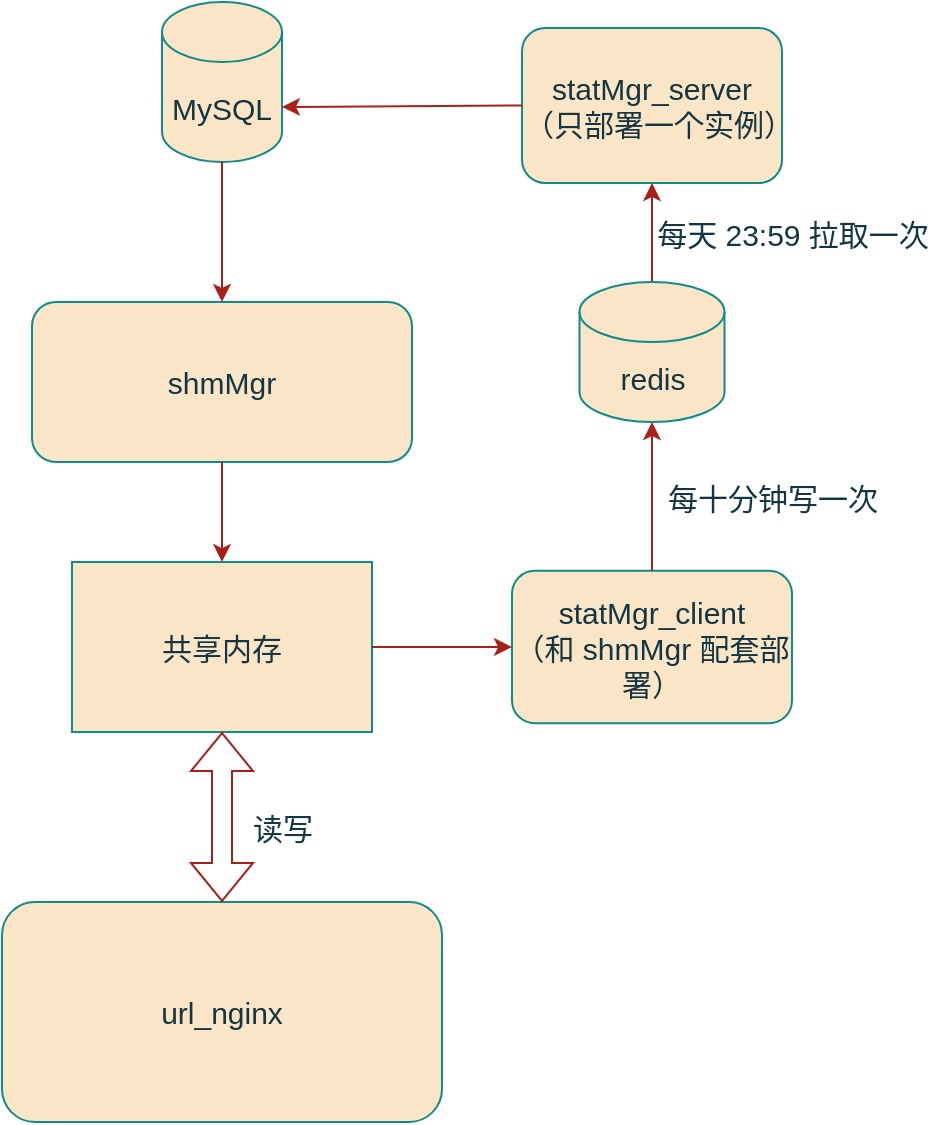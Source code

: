 <mxfile version="24.7.17">
  <diagram name="第 1 页" id="oHxSHkeGL2LUXtYBYDLl">
    <mxGraphModel dx="2074" dy="1121" grid="1" gridSize="10" guides="1" tooltips="1" connect="1" arrows="1" fold="1" page="1" pageScale="1" pageWidth="3300" pageHeight="4681" math="0" shadow="0">
      <root>
        <mxCell id="0" />
        <mxCell id="1" parent="0" />
        <mxCell id="UDnZiU7M7WVfapNRVKti-1" value="url_nginx" style="rounded=1;whiteSpace=wrap;html=1;labelBackgroundColor=none;fillColor=#FAE5C7;strokeColor=#0F8B8D;fontColor=#143642;fontSize=15;" vertex="1" parent="1">
          <mxGeometry x="795" y="650" width="220" height="110" as="geometry" />
        </mxCell>
        <mxCell id="UDnZiU7M7WVfapNRVKti-2" value="shmMgr" style="rounded=1;whiteSpace=wrap;html=1;labelBackgroundColor=none;fillColor=#FAE5C7;strokeColor=#0F8B8D;fontColor=#143642;fontSize=15;" vertex="1" parent="1">
          <mxGeometry x="810" y="350" width="190" height="80" as="geometry" />
        </mxCell>
        <mxCell id="UDnZiU7M7WVfapNRVKti-12" value="共享内存" style="rounded=0;whiteSpace=wrap;html=1;labelBackgroundColor=none;fillColor=#FAE5C7;strokeColor=#0F8B8D;fontColor=#143642;fontSize=15;" vertex="1" parent="1">
          <mxGeometry x="830" y="480.01" width="150" height="85" as="geometry" />
        </mxCell>
        <mxCell id="UDnZiU7M7WVfapNRVKti-13" value="MySQL" style="shape=cylinder3;whiteSpace=wrap;html=1;boundedLbl=1;backgroundOutline=1;size=15;labelBackgroundColor=none;fillColor=#FAE5C7;strokeColor=#0F8B8D;fontColor=#143642;fontSize=15;" vertex="1" parent="1">
          <mxGeometry x="875" y="200" width="60" height="80" as="geometry" />
        </mxCell>
        <mxCell id="UDnZiU7M7WVfapNRVKti-18" value="statMgr_client&lt;div style=&quot;font-size: 15px;&quot;&gt;（和 shmMgr 配套部署）&lt;/div&gt;" style="rounded=1;whiteSpace=wrap;html=1;labelBackgroundColor=none;fillColor=#FAE5C7;strokeColor=#0F8B8D;fontColor=#143642;fontSize=15;" vertex="1" parent="1">
          <mxGeometry x="1050" y="484.38" width="140" height="76.25" as="geometry" />
        </mxCell>
        <mxCell id="UDnZiU7M7WVfapNRVKti-19" value="" style="endArrow=classic;html=1;rounded=0;exitX=0.5;exitY=1;exitDx=0;exitDy=0;exitPerimeter=0;entryX=0.5;entryY=0;entryDx=0;entryDy=0;labelBackgroundColor=none;strokeColor=#A8201A;fontColor=default;fontSize=15;" edge="1" parent="1" source="UDnZiU7M7WVfapNRVKti-13" target="UDnZiU7M7WVfapNRVKti-2">
          <mxGeometry width="50" height="50" relative="1" as="geometry">
            <mxPoint x="1020" y="650" as="sourcePoint" />
            <mxPoint x="1070" y="600" as="targetPoint" />
          </mxGeometry>
        </mxCell>
        <mxCell id="UDnZiU7M7WVfapNRVKti-20" value="" style="endArrow=classic;html=1;rounded=0;exitX=0.5;exitY=1;exitDx=0;exitDy=0;entryX=0.5;entryY=0;entryDx=0;entryDy=0;labelBackgroundColor=none;strokeColor=#A8201A;fontColor=default;fontSize=15;" edge="1" parent="1" source="UDnZiU7M7WVfapNRVKti-2" target="UDnZiU7M7WVfapNRVKti-12">
          <mxGeometry width="50" height="50" relative="1" as="geometry">
            <mxPoint x="230" y="600" as="sourcePoint" />
            <mxPoint x="280" y="550" as="targetPoint" />
          </mxGeometry>
        </mxCell>
        <mxCell id="UDnZiU7M7WVfapNRVKti-21" value="" style="endArrow=classic;html=1;rounded=0;exitX=1;exitY=0.5;exitDx=0;exitDy=0;entryX=0;entryY=0.5;entryDx=0;entryDy=0;labelBackgroundColor=none;strokeColor=#A8201A;fontColor=default;fontSize=15;" edge="1" parent="1" source="UDnZiU7M7WVfapNRVKti-12" target="UDnZiU7M7WVfapNRVKti-18">
          <mxGeometry width="50" height="50" relative="1" as="geometry">
            <mxPoint x="1040" y="550" as="sourcePoint" />
            <mxPoint x="1090" y="500" as="targetPoint" />
          </mxGeometry>
        </mxCell>
        <mxCell id="UDnZiU7M7WVfapNRVKti-27" style="edgeStyle=orthogonalEdgeStyle;rounded=0;orthogonalLoop=1;jettySize=auto;html=1;exitX=0.5;exitY=0;exitDx=0;exitDy=0;exitPerimeter=0;entryX=0.5;entryY=1;entryDx=0;entryDy=0;labelBackgroundColor=none;strokeColor=#A8201A;fontColor=default;fontSize=15;" edge="1" parent="1" source="UDnZiU7M7WVfapNRVKti-23" target="UDnZiU7M7WVfapNRVKti-26">
          <mxGeometry relative="1" as="geometry" />
        </mxCell>
        <mxCell id="UDnZiU7M7WVfapNRVKti-28" value="每天 23:59 拉取一次" style="edgeLabel;html=1;align=center;verticalAlign=middle;resizable=0;points=[];labelBackgroundColor=none;fontColor=#143642;fontSize=15;" vertex="1" connectable="0" parent="UDnZiU7M7WVfapNRVKti-27">
          <mxGeometry x="-0.05" y="-3" relative="1" as="geometry">
            <mxPoint x="67" y="-1" as="offset" />
          </mxGeometry>
        </mxCell>
        <mxCell id="UDnZiU7M7WVfapNRVKti-23" value="redis" style="shape=cylinder3;whiteSpace=wrap;html=1;boundedLbl=1;backgroundOutline=1;size=15;labelBackgroundColor=none;fillColor=#FAE5C7;strokeColor=#0F8B8D;fontColor=#143642;fontSize=15;" vertex="1" parent="1">
          <mxGeometry x="1083.75" y="340" width="72.5" height="70" as="geometry" />
        </mxCell>
        <mxCell id="UDnZiU7M7WVfapNRVKti-24" style="edgeStyle=orthogonalEdgeStyle;rounded=0;orthogonalLoop=1;jettySize=auto;html=1;exitX=0.5;exitY=0;exitDx=0;exitDy=0;entryX=0.5;entryY=1;entryDx=0;entryDy=0;entryPerimeter=0;labelBackgroundColor=none;strokeColor=#A8201A;fontColor=default;fontSize=15;" edge="1" parent="1" source="UDnZiU7M7WVfapNRVKti-18" target="UDnZiU7M7WVfapNRVKti-23">
          <mxGeometry relative="1" as="geometry" />
        </mxCell>
        <mxCell id="UDnZiU7M7WVfapNRVKti-25" value="每十分钟写一次" style="edgeLabel;html=1;align=center;verticalAlign=middle;resizable=0;points=[];labelBackgroundColor=none;fontColor=#143642;fontSize=15;" vertex="1" connectable="0" parent="UDnZiU7M7WVfapNRVKti-24">
          <mxGeometry x="-0.003" y="-3" relative="1" as="geometry">
            <mxPoint x="57" as="offset" />
          </mxGeometry>
        </mxCell>
        <mxCell id="UDnZiU7M7WVfapNRVKti-26" value="statMgr_server&lt;div style=&quot;font-size: 15px;&quot;&gt;（只部署一个实例）&lt;/div&gt;" style="rounded=1;whiteSpace=wrap;html=1;labelBackgroundColor=none;fillColor=#FAE5C7;strokeColor=#0F8B8D;fontColor=#143642;fontSize=15;" vertex="1" parent="1">
          <mxGeometry x="1055" y="213" width="130" height="77.5" as="geometry" />
        </mxCell>
        <mxCell id="UDnZiU7M7WVfapNRVKti-30" value="" style="endArrow=classic;html=1;rounded=0;exitX=0;exitY=0.5;exitDx=0;exitDy=0;entryX=1;entryY=0;entryDx=0;entryDy=52.5;entryPerimeter=0;labelBackgroundColor=none;strokeColor=#A8201A;fontColor=default;fontSize=15;" edge="1" parent="1" source="UDnZiU7M7WVfapNRVKti-26" target="UDnZiU7M7WVfapNRVKti-13">
          <mxGeometry width="50" height="50" relative="1" as="geometry">
            <mxPoint x="1150" y="170" as="sourcePoint" />
            <mxPoint x="935" y="210" as="targetPoint" />
          </mxGeometry>
        </mxCell>
        <mxCell id="UDnZiU7M7WVfapNRVKti-31" value="" style="shape=flexArrow;endArrow=classic;startArrow=classic;html=1;rounded=0;entryX=0.5;entryY=1;entryDx=0;entryDy=0;labelBackgroundColor=none;strokeColor=#A8201A;fontColor=default;fontSize=15;" edge="1" parent="1" source="UDnZiU7M7WVfapNRVKti-1" target="UDnZiU7M7WVfapNRVKti-12">
          <mxGeometry width="100" height="100" relative="1" as="geometry">
            <mxPoint x="750" y="870" as="sourcePoint" />
            <mxPoint x="850" y="770" as="targetPoint" />
          </mxGeometry>
        </mxCell>
        <mxCell id="UDnZiU7M7WVfapNRVKti-32" value="读写" style="text;html=1;align=center;verticalAlign=middle;resizable=0;points=[];autosize=1;strokeColor=none;fillColor=none;labelBackgroundColor=none;fontColor=#143642;fontSize=15;" vertex="1" parent="1">
          <mxGeometry x="910" y="598" width="50" height="30" as="geometry" />
        </mxCell>
      </root>
    </mxGraphModel>
  </diagram>
</mxfile>
